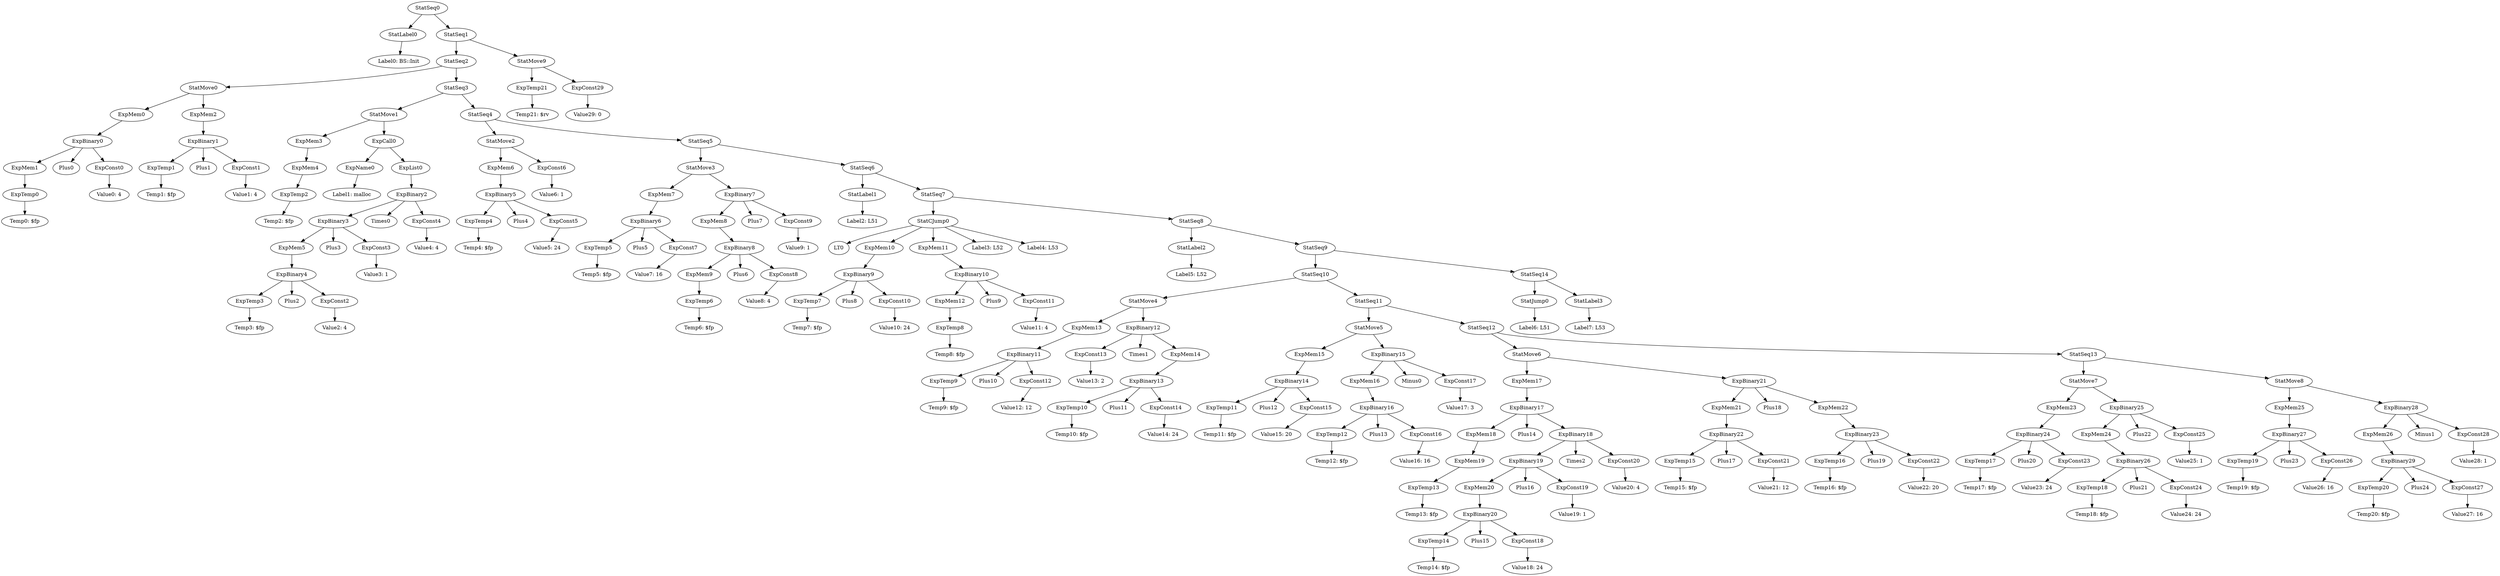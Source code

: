 digraph {
	ordering = out;
	ExpConst29 -> "Value29: 0";
	StatMove9 -> ExpTemp21;
	StatMove9 -> ExpConst29;
	ExpTemp21 -> "Temp21: $rv";
	StatSeq14 -> StatJump0;
	StatSeq14 -> StatLabel3;
	StatJump0 -> "Label6: L51";
	StatSeq9 -> StatSeq10;
	StatSeq9 -> StatSeq14;
	StatMove8 -> ExpMem25;
	StatMove8 -> ExpBinary28;
	ExpMem26 -> ExpBinary29;
	ExpMem25 -> ExpBinary27;
	ExpConst25 -> "Value25: 1";
	ExpBinary25 -> ExpMem24;
	ExpBinary25 -> Plus22;
	ExpBinary25 -> ExpConst25;
	ExpMem24 -> ExpBinary26;
	ExpBinary26 -> ExpTemp18;
	ExpBinary26 -> Plus21;
	ExpBinary26 -> ExpConst24;
	ExpTemp18 -> "Temp18: $fp";
	StatMove7 -> ExpMem23;
	StatMove7 -> ExpBinary25;
	ExpMem23 -> ExpBinary24;
	ExpBinary24 -> ExpTemp17;
	ExpBinary24 -> Plus20;
	ExpBinary24 -> ExpConst23;
	StatSeq12 -> StatMove6;
	StatSeq12 -> StatSeq13;
	ExpMem22 -> ExpBinary23;
	ExpConst22 -> "Value22: 20";
	ExpTemp16 -> "Temp16: $fp";
	ExpBinary21 -> ExpMem21;
	ExpBinary21 -> Plus18;
	ExpBinary21 -> ExpMem22;
	ExpConst21 -> "Value21: 12";
	ExpTemp15 -> "Temp15: $fp";
	ExpMem17 -> ExpBinary17;
	ExpConst20 -> "Value20: 4";
	ExpBinary18 -> ExpBinary19;
	ExpBinary18 -> Times2;
	ExpBinary18 -> ExpConst20;
	ExpBinary19 -> ExpMem20;
	ExpBinary19 -> Plus16;
	ExpBinary19 -> ExpConst19;
	ExpBinary28 -> ExpMem26;
	ExpBinary28 -> Minus1;
	ExpBinary28 -> ExpConst28;
	ExpConst4 -> "Value4: 4";
	ExpTemp6 -> "Temp6: $fp";
	ExpBinary8 -> ExpMem9;
	ExpBinary8 -> Plus6;
	ExpBinary8 -> ExpConst8;
	ExpConst24 -> "Value24: 24";
	StatMove3 -> ExpMem7;
	StatMove3 -> ExpBinary7;
	ExpMem6 -> ExpBinary5;
	ExpBinary5 -> ExpTemp4;
	ExpBinary5 -> Plus4;
	ExpBinary5 -> ExpConst5;
	StatSeq11 -> StatMove5;
	StatSeq11 -> StatSeq12;
	ExpTemp4 -> "Temp4: $fp";
	StatSeq3 -> StatMove1;
	StatSeq3 -> StatSeq4;
	ExpConst15 -> "Value15: 20";
	ExpBinary27 -> ExpTemp19;
	ExpBinary27 -> Plus23;
	ExpBinary27 -> ExpConst26;
	ExpList0 -> ExpBinary2;
	StatCJump0 -> LT0;
	StatCJump0 -> ExpMem10;
	StatCJump0 -> ExpMem11;
	StatCJump0 -> "Label3: L52";
	StatCJump0 -> "Label4: L53";
	ExpConst16 -> "Value16: 16";
	ExpMem8 -> ExpBinary8;
	ExpBinary2 -> ExpBinary3;
	ExpBinary2 -> Times0;
	ExpBinary2 -> ExpConst4;
	ExpTemp19 -> "Temp19: $fp";
	ExpBinary22 -> ExpTemp15;
	ExpBinary22 -> Plus17;
	ExpBinary22 -> ExpConst21;
	StatLabel0 -> "Label0: BS::Init";
	ExpMem5 -> ExpBinary4;
	ExpConst7 -> "Value7: 16";
	ExpConst3 -> "Value3: 1";
	StatLabel3 -> "Label7: L53";
	ExpMem7 -> ExpBinary6;
	ExpBinary3 -> ExpMem5;
	ExpBinary3 -> Plus3;
	ExpBinary3 -> ExpConst3;
	ExpConst26 -> "Value26: 16";
	ExpConst2 -> "Value2: 4";
	ExpConst17 -> "Value17: 3";
	ExpMem16 -> ExpBinary16;
	ExpBinary6 -> ExpTemp5;
	ExpBinary6 -> Plus5;
	ExpBinary6 -> ExpConst7;
	ExpMem0 -> ExpBinary0;
	ExpMem3 -> ExpMem4;
	StatMove0 -> ExpMem0;
	StatMove0 -> ExpMem2;
	ExpConst0 -> "Value0: 4";
	ExpMem1 -> ExpTemp0;
	StatSeq13 -> StatMove7;
	StatSeq13 -> StatMove8;
	ExpTemp17 -> "Temp17: $fp";
	ExpMem9 -> ExpTemp6;
	ExpConst6 -> "Value6: 1";
	ExpBinary4 -> ExpTemp3;
	ExpBinary4 -> Plus2;
	ExpBinary4 -> ExpConst2;
	ExpTemp1 -> "Temp1: $fp";
	ExpMem21 -> ExpBinary22;
	ExpConst5 -> "Value5: 24";
	StatSeq0 -> StatLabel0;
	StatSeq0 -> StatSeq1;
	ExpTemp11 -> "Temp11: $fp";
	ExpTemp3 -> "Temp3: $fp";
	StatSeq8 -> StatLabel2;
	StatSeq8 -> StatSeq9;
	ExpTemp0 -> "Temp0: $fp";
	ExpTemp7 -> "Temp7: $fp";
	ExpConst1 -> "Value1: 4";
	StatMove1 -> ExpMem3;
	StatMove1 -> ExpCall0;
	ExpMem13 -> ExpBinary11;
	StatSeq2 -> StatMove0;
	StatSeq2 -> StatSeq3;
	ExpTemp2 -> "Temp2: $fp";
	ExpBinary0 -> ExpMem1;
	ExpBinary0 -> Plus0;
	ExpBinary0 -> ExpConst0;
	ExpMem20 -> ExpBinary20;
	ExpBinary11 -> ExpTemp9;
	ExpBinary11 -> Plus10;
	ExpBinary11 -> ExpConst12;
	ExpMem4 -> ExpTemp2;
	ExpTemp20 -> "Temp20: $fp";
	ExpConst8 -> "Value8: 4";
	ExpName0 -> "Label1: malloc";
	ExpMem14 -> ExpBinary13;
	StatSeq4 -> StatMove2;
	StatSeq4 -> StatSeq5;
	StatSeq1 -> StatSeq2;
	StatSeq1 -> StatMove9;
	ExpMem2 -> ExpBinary1;
	ExpConst23 -> "Value23: 24";
	ExpTemp12 -> "Temp12: $fp";
	ExpCall0 -> ExpName0;
	ExpCall0 -> ExpList0;
	ExpMem15 -> ExpBinary14;
	ExpTemp8 -> "Temp8: $fp";
	ExpConst12 -> "Value12: 12";
	StatLabel1 -> "Label2: L51";
	StatSeq6 -> StatLabel1;
	StatSeq6 -> StatSeq7;
	ExpBinary7 -> ExpMem8;
	ExpBinary7 -> Plus7;
	ExpBinary7 -> ExpConst9;
	ExpBinary9 -> ExpTemp7;
	ExpBinary9 -> Plus8;
	ExpBinary9 -> ExpConst10;
	ExpTemp9 -> "Temp9: $fp";
	ExpBinary1 -> ExpTemp1;
	ExpBinary1 -> Plus1;
	ExpBinary1 -> ExpConst1;
	ExpConst10 -> "Value10: 24";
	ExpMem12 -> ExpTemp8;
	ExpBinary10 -> ExpMem12;
	ExpBinary10 -> Plus9;
	ExpBinary10 -> ExpConst11;
	ExpConst11 -> "Value11: 4";
	ExpMem11 -> ExpBinary10;
	ExpConst27 -> "Value27: 16";
	StatSeq7 -> StatCJump0;
	StatSeq7 -> StatSeq8;
	ExpConst18 -> "Value18: 24";
	ExpBinary12 -> ExpConst13;
	ExpBinary12 -> Times1;
	ExpBinary12 -> ExpMem14;
	ExpConst9 -> "Value9: 1";
	StatMove5 -> ExpMem15;
	StatMove5 -> ExpBinary15;
	StatMove4 -> ExpMem13;
	StatMove4 -> ExpBinary12;
	StatLabel2 -> "Label5: L52";
	ExpConst13 -> "Value13: 2";
	ExpTemp13 -> "Temp13: $fp";
	ExpMem10 -> ExpBinary9;
	ExpTemp10 -> "Temp10: $fp";
	ExpBinary23 -> ExpTemp16;
	ExpBinary23 -> Plus19;
	ExpBinary23 -> ExpConst22;
	StatMove2 -> ExpMem6;
	StatMove2 -> ExpConst6;
	ExpBinary13 -> ExpTemp10;
	ExpBinary13 -> Plus11;
	ExpBinary13 -> ExpConst14;
	ExpConst14 -> "Value14: 24";
	StatSeq10 -> StatMove4;
	StatSeq10 -> StatSeq11;
	ExpBinary29 -> ExpTemp20;
	ExpBinary29 -> Plus24;
	ExpBinary29 -> ExpConst27;
	StatSeq5 -> StatMove3;
	StatSeq5 -> StatSeq6;
	ExpBinary14 -> ExpTemp11;
	ExpBinary14 -> Plus12;
	ExpBinary14 -> ExpConst15;
	ExpConst28 -> "Value28: 1";
	ExpBinary16 -> ExpTemp12;
	ExpBinary16 -> Plus13;
	ExpBinary16 -> ExpConst16;
	ExpBinary15 -> ExpMem16;
	ExpBinary15 -> Minus0;
	ExpBinary15 -> ExpConst17;
	StatMove6 -> ExpMem17;
	StatMove6 -> ExpBinary21;
	ExpMem19 -> ExpTemp13;
	ExpMem18 -> ExpMem19;
	ExpTemp5 -> "Temp5: $fp";
	ExpBinary17 -> ExpMem18;
	ExpBinary17 -> Plus14;
	ExpBinary17 -> ExpBinary18;
	ExpConst19 -> "Value19: 1";
	ExpTemp14 -> "Temp14: $fp";
	ExpBinary20 -> ExpTemp14;
	ExpBinary20 -> Plus15;
	ExpBinary20 -> ExpConst18;
}

